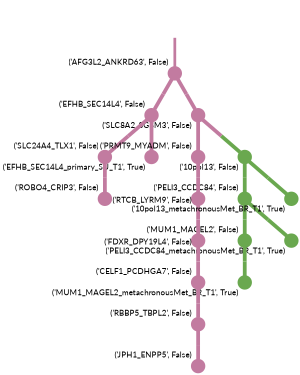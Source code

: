 strict digraph  {
graph[splines=false]; nodesep=0.7; rankdir=TB; ranksep=0.6; forcelabels=true; dpi=600; size=2.5;
0 [color="#c27ba0ff", fillcolor="#c27ba0ff", fixedsize=true, fontname=Lato, fontsize="12pt", height="0.25", label="", penwidth=3, shape=circle, style=filled, xlabel="('AFG3L2_ANKRD63', False)"];
4 [color="#c27ba0ff", fillcolor="#c27ba0ff", fixedsize=true, fontname=Lato, fontsize="12pt", height="0.25", label="", penwidth=3, shape=circle, style=filled, xlabel="('EFHB_SEC14L4', False)"];
10 [color="#c27ba0ff", fillcolor="#c27ba0ff", fixedsize=true, fontname=Lato, fontsize="12pt", height="0.25", label="", penwidth=3, shape=circle, style=filled, xlabel="('SLC8A2_SGSM3', False)"];
1 [color="#6aa84fff", fillcolor="#6aa84fff", fixedsize=true, fontname=Lato, fontsize="12pt", height="0.25", label="", penwidth=3, shape=circle, style=filled, xlabel="('PELI3_CCDC84', False)"];
12 [color="#6aa84fff", fillcolor="#6aa84fff", fixedsize=true, fontname=Lato, fontsize="12pt", height="0.25", label="", penwidth=3, shape=circle, style=filled, xlabel="('MUM1_MAGEL2', False)"];
14 [color="#6aa84fff", fillcolor="#6aa84fff", fixedsize=true, fontname=Lato, fontsize="12pt", height="0.25", label="", penwidth=3, shape=circle, style=filled, xlabel="('PELI3_CCDC84_metachronousMet_BR_T1', True)"];
2 [color="#c27ba0ff", fillcolor="#c27ba0ff", fixedsize=true, fontname=Lato, fontsize="12pt", height="0.25", label="", penwidth=3, shape=circle, style=filled, xlabel="('RTCB_LYRM9', False)"];
11 [color="#c27ba0ff", fillcolor="#c27ba0ff", fixedsize=true, fontname=Lato, fontsize="12pt", height="0.25", label="", penwidth=3, shape=circle, style=filled, xlabel="('FDXR_DPY19L4', False)"];
6 [color="#c27ba0ff", fillcolor="#c27ba0ff", fixedsize=true, fontname=Lato, fontsize="12pt", height="0.25", label="", penwidth=3, shape=circle, style=filled, xlabel="('SLC24A4_TLX1', False)"];
17 [color="#c27ba0ff", fillcolor="#c27ba0ff", fixedsize=true, fontname=Lato, fontsize="12pt", height="0.25", label="", penwidth=3, shape=circle, style=filled, xlabel="('EFHB_SEC14L4_primary_SU_T1', True)"];
5 [color="#c27ba0ff", fillcolor="#c27ba0ff", fixedsize=true, fontname=Lato, fontsize="12pt", height="0.25", label="", penwidth=3, shape=circle, style=filled, xlabel="('PRMT9_MYADM', False)"];
8 [color="#c27ba0ff", fillcolor="#c27ba0ff", fixedsize=true, fontname=Lato, fontsize="12pt", height="0.25", label="", penwidth=3, shape=circle, style=filled, xlabel="('ROBO4_CRIP3', False)"];
7 [color="#c27ba0ff", fillcolor="#c27ba0ff", fixedsize=true, fontname=Lato, fontsize="12pt", height="0.25", label="", penwidth=3, shape=circle, style=filled, xlabel="('CELF1_PCDHGA7', False)"];
9 [color="#c27ba0ff", fillcolor="#c27ba0ff", fixedsize=true, fontname=Lato, fontsize="12pt", height="0.25", label="", penwidth=3, shape=circle, style=filled, xlabel="('RBBP5_TBPL2', False)"];
3 [color="#c27ba0ff", fillcolor="#c27ba0ff", fixedsize=true, fontname=Lato, fontsize="12pt", height="0.25", label="", penwidth=3, shape=circle, style=filled, xlabel="('JPH1_ENPP5', False)"];
13 [color="#6aa84fff", fillcolor="#6aa84fff", fixedsize=true, fontname=Lato, fontsize="12pt", height="0.25", label="", penwidth=3, shape=circle, style=filled, xlabel="('10pol13', False)"];
16 [color="#6aa84fff", fillcolor="#6aa84fff", fixedsize=true, fontname=Lato, fontsize="12pt", height="0.25", label="", penwidth=3, shape=circle, style=filled, xlabel="('MUM1_MAGEL2_metachronousMet_BR_T1', True)"];
15 [color="#6aa84fff", fillcolor="#6aa84fff", fixedsize=true, fontname=Lato, fontsize="12pt", height="0.25", label="", penwidth=3, shape=circle, style=filled, xlabel="('10pol13_metachronousMet_BR_T1', True)"];
normal [label="", penwidth=3, style=invis, xlabel="('AFG3L2_ANKRD63', False)"];
0 -> 4  [arrowsize=0, color="#c27ba0ff;0.5:#c27ba0ff", minlen="1.0", penwidth="5.5", style=solid];
0 -> 10  [arrowsize=0, color="#c27ba0ff;0.5:#c27ba0ff", minlen="1.0", penwidth="5.5", style=solid];
4 -> 6  [arrowsize=0, color="#c27ba0ff;0.5:#c27ba0ff", minlen="1.3883495330810547", penwidth="5.5", style=solid];
4 -> 17  [arrowsize=0, color="#c27ba0ff;0.5:#c27ba0ff", minlen="1.0582524538040161", penwidth="5.5", style=solid];
10 -> 5  [arrowsize=0, color="#c27ba0ff;0.5:#c27ba0ff", minlen="1.4466018676757812", penwidth="5.5", style=solid];
10 -> 13  [arrowsize=0, color="#c27ba0ff;0.5:#6aa84fff", minlen="1.0582524538040161", penwidth="5.5", style=solid];
1 -> 12  [arrowsize=0, color="#6aa84fff;0.5:#6aa84fff", minlen="1.0", penwidth="5.5", style=solid];
1 -> 14  [arrowsize=0, color="#6aa84fff;0.5:#6aa84fff", minlen="1.0582524538040161", penwidth="5.5", style=solid];
12 -> 16  [arrowsize=0, color="#6aa84fff;0.5:#6aa84fff", minlen="1.0582524538040161", penwidth="5.5", style=solid];
2 -> 11  [arrowsize=0, color="#c27ba0ff;0.5:#c27ba0ff", minlen="1.0", penwidth="5.5", style=solid];
11 -> 7  [arrowsize=0, color="#c27ba0ff;0.5:#c27ba0ff", minlen="1.3689320087432861", penwidth="5.5", style=solid];
6 -> 8  [arrowsize=0, color="#c27ba0ff;0.5:#c27ba0ff", minlen="1.3300970792770386", penwidth="5.5", style=solid];
5 -> 2  [arrowsize=0, color="#c27ba0ff;0.5:#c27ba0ff", minlen="1.0", penwidth="5.5", style=solid];
7 -> 9  [arrowsize=0, color="#c27ba0ff;0.5:#c27ba0ff", minlen="1.233009696006775", penwidth="5.5", style=solid];
9 -> 3  [arrowsize=0, color="#c27ba0ff;0.5:#c27ba0ff", minlen="1.0", penwidth="5.5", style=solid];
13 -> 1  [arrowsize=0, color="#6aa84fff;0.5:#6aa84fff", minlen="1.0", penwidth="5.5", style=solid];
13 -> 15  [arrowsize=0, color="#6aa84fff;0.5:#6aa84fff", minlen="1.0582524538040161", penwidth="5.5", style=solid];
normal -> 0  [arrowsize=0, color="#c27ba0ff", label="", penwidth=4, style=solid];
}
